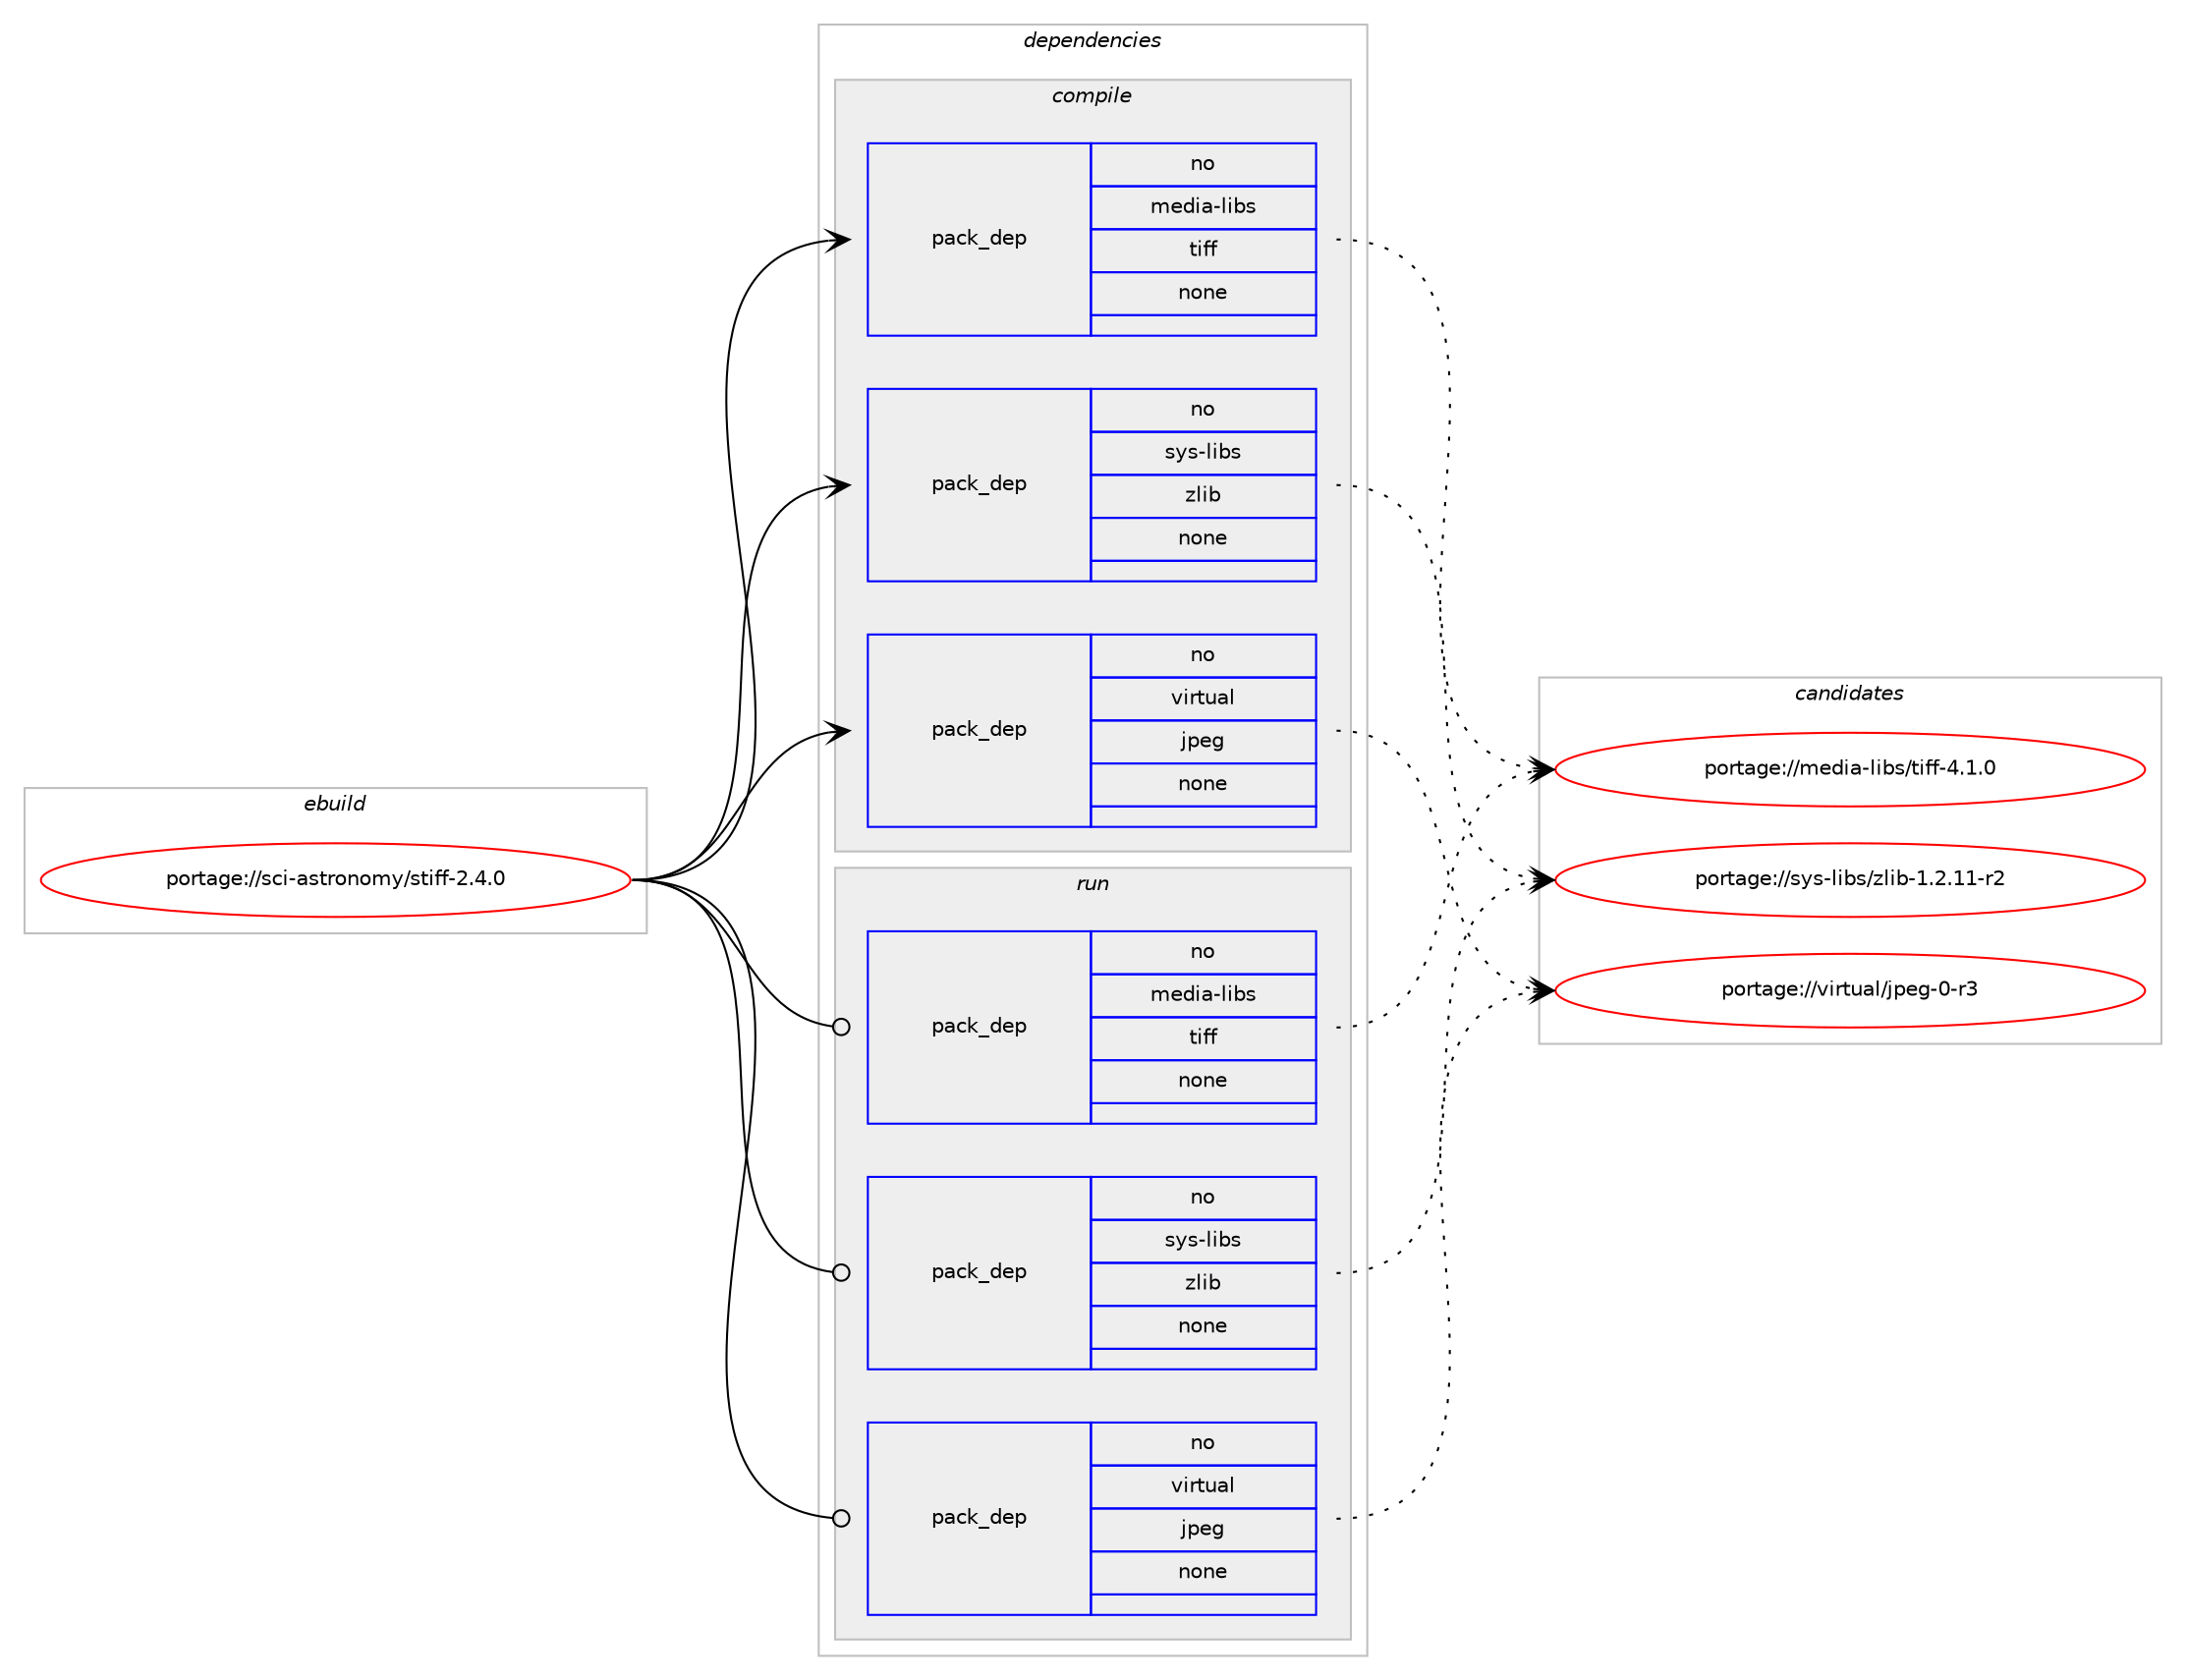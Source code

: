 digraph prolog {

# *************
# Graph options
# *************

newrank=true;
concentrate=true;
compound=true;
graph [rankdir=LR,fontname=Helvetica,fontsize=10,ranksep=1.5];#, ranksep=2.5, nodesep=0.2];
edge  [arrowhead=vee];
node  [fontname=Helvetica,fontsize=10];

# **********
# The ebuild
# **********

subgraph cluster_leftcol {
color=gray;
rank=same;
label=<<i>ebuild</i>>;
id [label="portage://sci-astronomy/stiff-2.4.0", color=red, width=4, href="../sci-astronomy/stiff-2.4.0.svg"];
}

# ****************
# The dependencies
# ****************

subgraph cluster_midcol {
color=gray;
label=<<i>dependencies</i>>;
subgraph cluster_compile {
fillcolor="#eeeeee";
style=filled;
label=<<i>compile</i>>;
subgraph pack22517 {
dependency27787 [label=<<TABLE BORDER="0" CELLBORDER="1" CELLSPACING="0" CELLPADDING="4" WIDTH="220"><TR><TD ROWSPAN="6" CELLPADDING="30">pack_dep</TD></TR><TR><TD WIDTH="110">no</TD></TR><TR><TD>media-libs</TD></TR><TR><TD>tiff</TD></TR><TR><TD>none</TD></TR><TR><TD></TD></TR></TABLE>>, shape=none, color=blue];
}
id:e -> dependency27787:w [weight=20,style="solid",arrowhead="vee"];
subgraph pack22518 {
dependency27788 [label=<<TABLE BORDER="0" CELLBORDER="1" CELLSPACING="0" CELLPADDING="4" WIDTH="220"><TR><TD ROWSPAN="6" CELLPADDING="30">pack_dep</TD></TR><TR><TD WIDTH="110">no</TD></TR><TR><TD>sys-libs</TD></TR><TR><TD>zlib</TD></TR><TR><TD>none</TD></TR><TR><TD></TD></TR></TABLE>>, shape=none, color=blue];
}
id:e -> dependency27788:w [weight=20,style="solid",arrowhead="vee"];
subgraph pack22519 {
dependency27789 [label=<<TABLE BORDER="0" CELLBORDER="1" CELLSPACING="0" CELLPADDING="4" WIDTH="220"><TR><TD ROWSPAN="6" CELLPADDING="30">pack_dep</TD></TR><TR><TD WIDTH="110">no</TD></TR><TR><TD>virtual</TD></TR><TR><TD>jpeg</TD></TR><TR><TD>none</TD></TR><TR><TD></TD></TR></TABLE>>, shape=none, color=blue];
}
id:e -> dependency27789:w [weight=20,style="solid",arrowhead="vee"];
}
subgraph cluster_compileandrun {
fillcolor="#eeeeee";
style=filled;
label=<<i>compile and run</i>>;
}
subgraph cluster_run {
fillcolor="#eeeeee";
style=filled;
label=<<i>run</i>>;
subgraph pack22520 {
dependency27790 [label=<<TABLE BORDER="0" CELLBORDER="1" CELLSPACING="0" CELLPADDING="4" WIDTH="220"><TR><TD ROWSPAN="6" CELLPADDING="30">pack_dep</TD></TR><TR><TD WIDTH="110">no</TD></TR><TR><TD>media-libs</TD></TR><TR><TD>tiff</TD></TR><TR><TD>none</TD></TR><TR><TD></TD></TR></TABLE>>, shape=none, color=blue];
}
id:e -> dependency27790:w [weight=20,style="solid",arrowhead="odot"];
subgraph pack22521 {
dependency27791 [label=<<TABLE BORDER="0" CELLBORDER="1" CELLSPACING="0" CELLPADDING="4" WIDTH="220"><TR><TD ROWSPAN="6" CELLPADDING="30">pack_dep</TD></TR><TR><TD WIDTH="110">no</TD></TR><TR><TD>sys-libs</TD></TR><TR><TD>zlib</TD></TR><TR><TD>none</TD></TR><TR><TD></TD></TR></TABLE>>, shape=none, color=blue];
}
id:e -> dependency27791:w [weight=20,style="solid",arrowhead="odot"];
subgraph pack22522 {
dependency27792 [label=<<TABLE BORDER="0" CELLBORDER="1" CELLSPACING="0" CELLPADDING="4" WIDTH="220"><TR><TD ROWSPAN="6" CELLPADDING="30">pack_dep</TD></TR><TR><TD WIDTH="110">no</TD></TR><TR><TD>virtual</TD></TR><TR><TD>jpeg</TD></TR><TR><TD>none</TD></TR><TR><TD></TD></TR></TABLE>>, shape=none, color=blue];
}
id:e -> dependency27792:w [weight=20,style="solid",arrowhead="odot"];
}
}

# **************
# The candidates
# **************

subgraph cluster_choices {
rank=same;
color=gray;
label=<<i>candidates</i>>;

subgraph choice22517 {
color=black;
nodesep=1;
choice10910110010597451081059811547116105102102455246494648 [label="portage://media-libs/tiff-4.1.0", color=red, width=4,href="../media-libs/tiff-4.1.0.svg"];
dependency27787:e -> choice10910110010597451081059811547116105102102455246494648:w [style=dotted,weight="100"];
}
subgraph choice22518 {
color=black;
nodesep=1;
choice11512111545108105981154712210810598454946504649494511450 [label="portage://sys-libs/zlib-1.2.11-r2", color=red, width=4,href="../sys-libs/zlib-1.2.11-r2.svg"];
dependency27788:e -> choice11512111545108105981154712210810598454946504649494511450:w [style=dotted,weight="100"];
}
subgraph choice22519 {
color=black;
nodesep=1;
choice118105114116117971084710611210110345484511451 [label="portage://virtual/jpeg-0-r3", color=red, width=4,href="../virtual/jpeg-0-r3.svg"];
dependency27789:e -> choice118105114116117971084710611210110345484511451:w [style=dotted,weight="100"];
}
subgraph choice22520 {
color=black;
nodesep=1;
choice10910110010597451081059811547116105102102455246494648 [label="portage://media-libs/tiff-4.1.0", color=red, width=4,href="../media-libs/tiff-4.1.0.svg"];
dependency27790:e -> choice10910110010597451081059811547116105102102455246494648:w [style=dotted,weight="100"];
}
subgraph choice22521 {
color=black;
nodesep=1;
choice11512111545108105981154712210810598454946504649494511450 [label="portage://sys-libs/zlib-1.2.11-r2", color=red, width=4,href="../sys-libs/zlib-1.2.11-r2.svg"];
dependency27791:e -> choice11512111545108105981154712210810598454946504649494511450:w [style=dotted,weight="100"];
}
subgraph choice22522 {
color=black;
nodesep=1;
choice118105114116117971084710611210110345484511451 [label="portage://virtual/jpeg-0-r3", color=red, width=4,href="../virtual/jpeg-0-r3.svg"];
dependency27792:e -> choice118105114116117971084710611210110345484511451:w [style=dotted,weight="100"];
}
}

}
